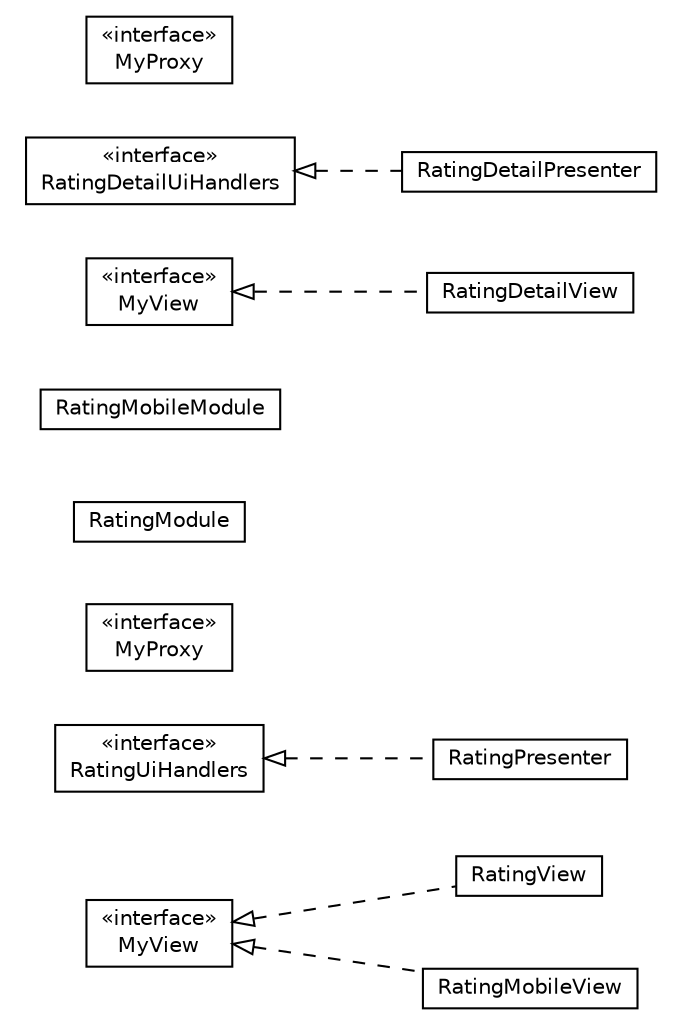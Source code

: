 #!/usr/local/bin/dot
#
# Class diagram 
# Generated by UMLGraph version R5_6-24-gf6e263 (http://www.umlgraph.org/)
#

digraph G {
	edge [fontname="Helvetica",fontsize=10,labelfontname="Helvetica",labelfontsize=10];
	node [fontname="Helvetica",fontsize=10,shape=plaintext];
	nodesep=0.25;
	ranksep=0.5;
	rankdir=LR;
	// com.gwtplatform.carstore.client.application.rating.RatingView
	c37300 [label=<<table title="com.gwtplatform.carstore.client.application.rating.RatingView" border="0" cellborder="1" cellspacing="0" cellpadding="2" port="p" href="./RatingView.html">
		<tr><td><table border="0" cellspacing="0" cellpadding="1">
<tr><td align="center" balign="center"> RatingView </td></tr>
		</table></td></tr>
		</table>>, URL="./RatingView.html", fontname="Helvetica", fontcolor="black", fontsize=10.0];
	// com.gwtplatform.carstore.client.application.rating.RatingUiHandlers
	c37301 [label=<<table title="com.gwtplatform.carstore.client.application.rating.RatingUiHandlers" border="0" cellborder="1" cellspacing="0" cellpadding="2" port="p" href="./RatingUiHandlers.html">
		<tr><td><table border="0" cellspacing="0" cellpadding="1">
<tr><td align="center" balign="center"> &#171;interface&#187; </td></tr>
<tr><td align="center" balign="center"> RatingUiHandlers </td></tr>
		</table></td></tr>
		</table>>, URL="./RatingUiHandlers.html", fontname="Helvetica", fontcolor="black", fontsize=10.0];
	// com.gwtplatform.carstore.client.application.rating.RatingPresenter
	c37302 [label=<<table title="com.gwtplatform.carstore.client.application.rating.RatingPresenter" border="0" cellborder="1" cellspacing="0" cellpadding="2" port="p" href="./RatingPresenter.html">
		<tr><td><table border="0" cellspacing="0" cellpadding="1">
<tr><td align="center" balign="center"> RatingPresenter </td></tr>
		</table></td></tr>
		</table>>, URL="./RatingPresenter.html", fontname="Helvetica", fontcolor="black", fontsize=10.0];
	// com.gwtplatform.carstore.client.application.rating.RatingPresenter.MyView
	c37303 [label=<<table title="com.gwtplatform.carstore.client.application.rating.RatingPresenter.MyView" border="0" cellborder="1" cellspacing="0" cellpadding="2" port="p" href="./RatingPresenter.MyView.html">
		<tr><td><table border="0" cellspacing="0" cellpadding="1">
<tr><td align="center" balign="center"> &#171;interface&#187; </td></tr>
<tr><td align="center" balign="center"> MyView </td></tr>
		</table></td></tr>
		</table>>, URL="./RatingPresenter.MyView.html", fontname="Helvetica", fontcolor="black", fontsize=10.0];
	// com.gwtplatform.carstore.client.application.rating.RatingPresenter.MyProxy
	c37304 [label=<<table title="com.gwtplatform.carstore.client.application.rating.RatingPresenter.MyProxy" border="0" cellborder="1" cellspacing="0" cellpadding="2" port="p" href="./RatingPresenter.MyProxy.html">
		<tr><td><table border="0" cellspacing="0" cellpadding="1">
<tr><td align="center" balign="center"> &#171;interface&#187; </td></tr>
<tr><td align="center" balign="center"> MyProxy </td></tr>
		</table></td></tr>
		</table>>, URL="./RatingPresenter.MyProxy.html", fontname="Helvetica", fontcolor="black", fontsize=10.0];
	// com.gwtplatform.carstore.client.application.rating.RatingModule
	c37305 [label=<<table title="com.gwtplatform.carstore.client.application.rating.RatingModule" border="0" cellborder="1" cellspacing="0" cellpadding="2" port="p" href="./RatingModule.html">
		<tr><td><table border="0" cellspacing="0" cellpadding="1">
<tr><td align="center" balign="center"> RatingModule </td></tr>
		</table></td></tr>
		</table>>, URL="./RatingModule.html", fontname="Helvetica", fontcolor="black", fontsize=10.0];
	// com.gwtplatform.carstore.client.application.rating.RatingMobileView
	c37306 [label=<<table title="com.gwtplatform.carstore.client.application.rating.RatingMobileView" border="0" cellborder="1" cellspacing="0" cellpadding="2" port="p" href="./RatingMobileView.html">
		<tr><td><table border="0" cellspacing="0" cellpadding="1">
<tr><td align="center" balign="center"> RatingMobileView </td></tr>
		</table></td></tr>
		</table>>, URL="./RatingMobileView.html", fontname="Helvetica", fontcolor="black", fontsize=10.0];
	// com.gwtplatform.carstore.client.application.rating.RatingMobileModule
	c37307 [label=<<table title="com.gwtplatform.carstore.client.application.rating.RatingMobileModule" border="0" cellborder="1" cellspacing="0" cellpadding="2" port="p" href="./RatingMobileModule.html">
		<tr><td><table border="0" cellspacing="0" cellpadding="1">
<tr><td align="center" balign="center"> RatingMobileModule </td></tr>
		</table></td></tr>
		</table>>, URL="./RatingMobileModule.html", fontname="Helvetica", fontcolor="black", fontsize=10.0];
	// com.gwtplatform.carstore.client.application.rating.RatingDetailView
	c37308 [label=<<table title="com.gwtplatform.carstore.client.application.rating.RatingDetailView" border="0" cellborder="1" cellspacing="0" cellpadding="2" port="p" href="./RatingDetailView.html">
		<tr><td><table border="0" cellspacing="0" cellpadding="1">
<tr><td align="center" balign="center"> RatingDetailView </td></tr>
		</table></td></tr>
		</table>>, URL="./RatingDetailView.html", fontname="Helvetica", fontcolor="black", fontsize=10.0];
	// com.gwtplatform.carstore.client.application.rating.RatingDetailUiHandlers
	c37309 [label=<<table title="com.gwtplatform.carstore.client.application.rating.RatingDetailUiHandlers" border="0" cellborder="1" cellspacing="0" cellpadding="2" port="p" href="./RatingDetailUiHandlers.html">
		<tr><td><table border="0" cellspacing="0" cellpadding="1">
<tr><td align="center" balign="center"> &#171;interface&#187; </td></tr>
<tr><td align="center" balign="center"> RatingDetailUiHandlers </td></tr>
		</table></td></tr>
		</table>>, URL="./RatingDetailUiHandlers.html", fontname="Helvetica", fontcolor="black", fontsize=10.0];
	// com.gwtplatform.carstore.client.application.rating.RatingDetailPresenter
	c37310 [label=<<table title="com.gwtplatform.carstore.client.application.rating.RatingDetailPresenter" border="0" cellborder="1" cellspacing="0" cellpadding="2" port="p" href="./RatingDetailPresenter.html">
		<tr><td><table border="0" cellspacing="0" cellpadding="1">
<tr><td align="center" balign="center"> RatingDetailPresenter </td></tr>
		</table></td></tr>
		</table>>, URL="./RatingDetailPresenter.html", fontname="Helvetica", fontcolor="black", fontsize=10.0];
	// com.gwtplatform.carstore.client.application.rating.RatingDetailPresenter.MyView
	c37311 [label=<<table title="com.gwtplatform.carstore.client.application.rating.RatingDetailPresenter.MyView" border="0" cellborder="1" cellspacing="0" cellpadding="2" port="p" href="./RatingDetailPresenter.MyView.html">
		<tr><td><table border="0" cellspacing="0" cellpadding="1">
<tr><td align="center" balign="center"> &#171;interface&#187; </td></tr>
<tr><td align="center" balign="center"> MyView </td></tr>
		</table></td></tr>
		</table>>, URL="./RatingDetailPresenter.MyView.html", fontname="Helvetica", fontcolor="black", fontsize=10.0];
	// com.gwtplatform.carstore.client.application.rating.RatingDetailPresenter.MyProxy
	c37312 [label=<<table title="com.gwtplatform.carstore.client.application.rating.RatingDetailPresenter.MyProxy" border="0" cellborder="1" cellspacing="0" cellpadding="2" port="p" href="./RatingDetailPresenter.MyProxy.html">
		<tr><td><table border="0" cellspacing="0" cellpadding="1">
<tr><td align="center" balign="center"> &#171;interface&#187; </td></tr>
<tr><td align="center" balign="center"> MyProxy </td></tr>
		</table></td></tr>
		</table>>, URL="./RatingDetailPresenter.MyProxy.html", fontname="Helvetica", fontcolor="black", fontsize=10.0];
	//com.gwtplatform.carstore.client.application.rating.RatingView implements com.gwtplatform.carstore.client.application.rating.RatingPresenter.MyView
	c37303:p -> c37300:p [dir=back,arrowtail=empty,style=dashed];
	//com.gwtplatform.carstore.client.application.rating.RatingPresenter implements com.gwtplatform.carstore.client.application.rating.RatingUiHandlers
	c37301:p -> c37302:p [dir=back,arrowtail=empty,style=dashed];
	//com.gwtplatform.carstore.client.application.rating.RatingMobileView implements com.gwtplatform.carstore.client.application.rating.RatingPresenter.MyView
	c37303:p -> c37306:p [dir=back,arrowtail=empty,style=dashed];
	//com.gwtplatform.carstore.client.application.rating.RatingDetailView implements com.gwtplatform.carstore.client.application.rating.RatingDetailPresenter.MyView
	c37311:p -> c37308:p [dir=back,arrowtail=empty,style=dashed];
	//com.gwtplatform.carstore.client.application.rating.RatingDetailPresenter implements com.gwtplatform.carstore.client.application.rating.RatingDetailUiHandlers
	c37309:p -> c37310:p [dir=back,arrowtail=empty,style=dashed];
}

